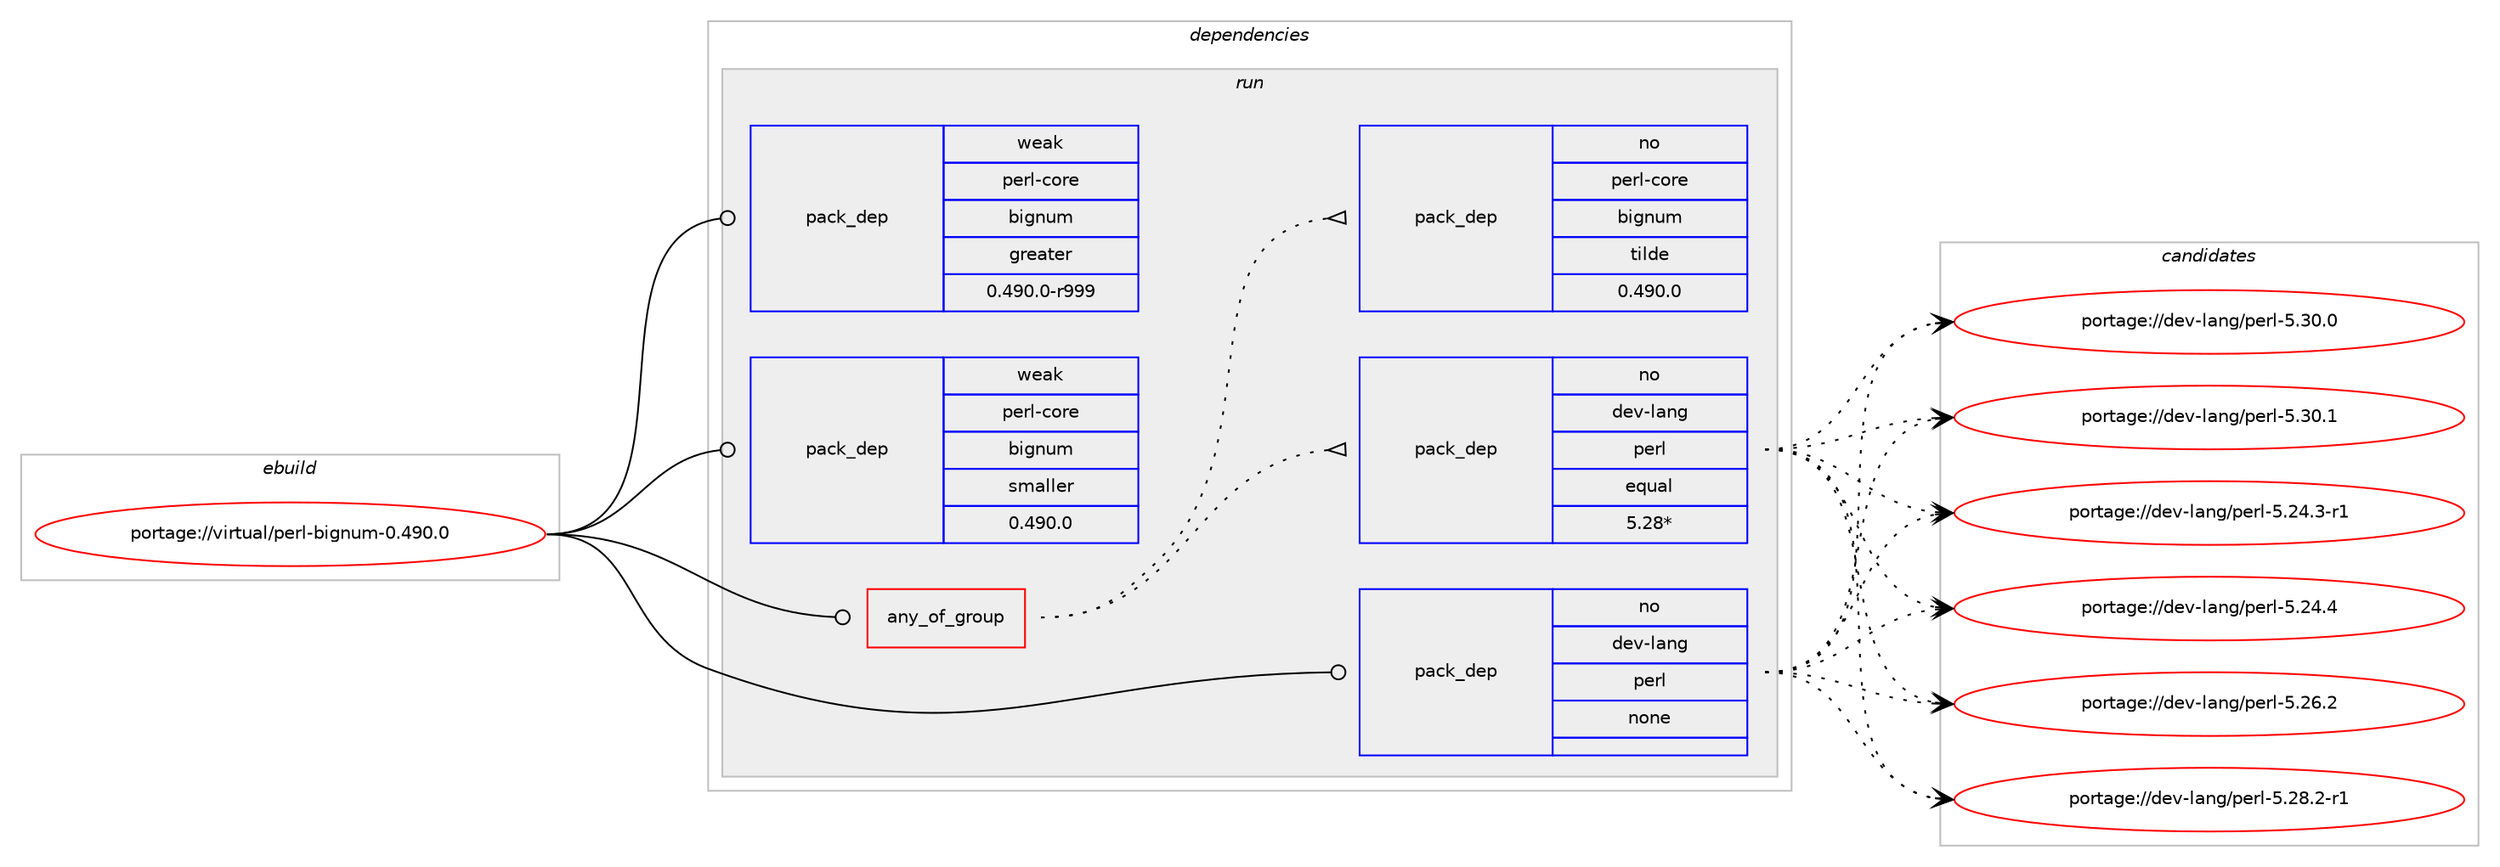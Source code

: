 digraph prolog {

# *************
# Graph options
# *************

newrank=true;
concentrate=true;
compound=true;
graph [rankdir=LR,fontname=Helvetica,fontsize=10,ranksep=1.5];#, ranksep=2.5, nodesep=0.2];
edge  [arrowhead=vee];
node  [fontname=Helvetica,fontsize=10];

# **********
# The ebuild
# **********

subgraph cluster_leftcol {
color=gray;
rank=same;
label=<<i>ebuild</i>>;
id [label="portage://virtual/perl-bignum-0.490.0", color=red, width=4, href="../virtual/perl-bignum-0.490.0.svg"];
}

# ****************
# The dependencies
# ****************

subgraph cluster_midcol {
color=gray;
label=<<i>dependencies</i>>;
subgraph cluster_compile {
fillcolor="#eeeeee";
style=filled;
label=<<i>compile</i>>;
}
subgraph cluster_compileandrun {
fillcolor="#eeeeee";
style=filled;
label=<<i>compile and run</i>>;
}
subgraph cluster_run {
fillcolor="#eeeeee";
style=filled;
label=<<i>run</i>>;
subgraph any7383 {
dependency435579 [label=<<TABLE BORDER="0" CELLBORDER="1" CELLSPACING="0" CELLPADDING="4"><TR><TD CELLPADDING="10">any_of_group</TD></TR></TABLE>>, shape=none, color=red];subgraph pack322952 {
dependency435580 [label=<<TABLE BORDER="0" CELLBORDER="1" CELLSPACING="0" CELLPADDING="4" WIDTH="220"><TR><TD ROWSPAN="6" CELLPADDING="30">pack_dep</TD></TR><TR><TD WIDTH="110">no</TD></TR><TR><TD>dev-lang</TD></TR><TR><TD>perl</TD></TR><TR><TD>equal</TD></TR><TR><TD>5.28*</TD></TR></TABLE>>, shape=none, color=blue];
}
dependency435579:e -> dependency435580:w [weight=20,style="dotted",arrowhead="oinv"];
subgraph pack322953 {
dependency435581 [label=<<TABLE BORDER="0" CELLBORDER="1" CELLSPACING="0" CELLPADDING="4" WIDTH="220"><TR><TD ROWSPAN="6" CELLPADDING="30">pack_dep</TD></TR><TR><TD WIDTH="110">no</TD></TR><TR><TD>perl-core</TD></TR><TR><TD>bignum</TD></TR><TR><TD>tilde</TD></TR><TR><TD>0.490.0</TD></TR></TABLE>>, shape=none, color=blue];
}
dependency435579:e -> dependency435581:w [weight=20,style="dotted",arrowhead="oinv"];
}
id:e -> dependency435579:w [weight=20,style="solid",arrowhead="odot"];
subgraph pack322954 {
dependency435582 [label=<<TABLE BORDER="0" CELLBORDER="1" CELLSPACING="0" CELLPADDING="4" WIDTH="220"><TR><TD ROWSPAN="6" CELLPADDING="30">pack_dep</TD></TR><TR><TD WIDTH="110">no</TD></TR><TR><TD>dev-lang</TD></TR><TR><TD>perl</TD></TR><TR><TD>none</TD></TR><TR><TD></TD></TR></TABLE>>, shape=none, color=blue];
}
id:e -> dependency435582:w [weight=20,style="solid",arrowhead="odot"];
subgraph pack322955 {
dependency435583 [label=<<TABLE BORDER="0" CELLBORDER="1" CELLSPACING="0" CELLPADDING="4" WIDTH="220"><TR><TD ROWSPAN="6" CELLPADDING="30">pack_dep</TD></TR><TR><TD WIDTH="110">weak</TD></TR><TR><TD>perl-core</TD></TR><TR><TD>bignum</TD></TR><TR><TD>greater</TD></TR><TR><TD>0.490.0-r999</TD></TR></TABLE>>, shape=none, color=blue];
}
id:e -> dependency435583:w [weight=20,style="solid",arrowhead="odot"];
subgraph pack322956 {
dependency435584 [label=<<TABLE BORDER="0" CELLBORDER="1" CELLSPACING="0" CELLPADDING="4" WIDTH="220"><TR><TD ROWSPAN="6" CELLPADDING="30">pack_dep</TD></TR><TR><TD WIDTH="110">weak</TD></TR><TR><TD>perl-core</TD></TR><TR><TD>bignum</TD></TR><TR><TD>smaller</TD></TR><TR><TD>0.490.0</TD></TR></TABLE>>, shape=none, color=blue];
}
id:e -> dependency435584:w [weight=20,style="solid",arrowhead="odot"];
}
}

# **************
# The candidates
# **************

subgraph cluster_choices {
rank=same;
color=gray;
label=<<i>candidates</i>>;

subgraph choice322952 {
color=black;
nodesep=1;
choiceportage100101118451089711010347112101114108455346505246514511449 [label="portage://dev-lang/perl-5.24.3-r1", color=red, width=4,href="../dev-lang/perl-5.24.3-r1.svg"];
choiceportage10010111845108971101034711210111410845534650524652 [label="portage://dev-lang/perl-5.24.4", color=red, width=4,href="../dev-lang/perl-5.24.4.svg"];
choiceportage10010111845108971101034711210111410845534650544650 [label="portage://dev-lang/perl-5.26.2", color=red, width=4,href="../dev-lang/perl-5.26.2.svg"];
choiceportage100101118451089711010347112101114108455346505646504511449 [label="portage://dev-lang/perl-5.28.2-r1", color=red, width=4,href="../dev-lang/perl-5.28.2-r1.svg"];
choiceportage10010111845108971101034711210111410845534651484648 [label="portage://dev-lang/perl-5.30.0", color=red, width=4,href="../dev-lang/perl-5.30.0.svg"];
choiceportage10010111845108971101034711210111410845534651484649 [label="portage://dev-lang/perl-5.30.1", color=red, width=4,href="../dev-lang/perl-5.30.1.svg"];
dependency435580:e -> choiceportage100101118451089711010347112101114108455346505246514511449:w [style=dotted,weight="100"];
dependency435580:e -> choiceportage10010111845108971101034711210111410845534650524652:w [style=dotted,weight="100"];
dependency435580:e -> choiceportage10010111845108971101034711210111410845534650544650:w [style=dotted,weight="100"];
dependency435580:e -> choiceportage100101118451089711010347112101114108455346505646504511449:w [style=dotted,weight="100"];
dependency435580:e -> choiceportage10010111845108971101034711210111410845534651484648:w [style=dotted,weight="100"];
dependency435580:e -> choiceportage10010111845108971101034711210111410845534651484649:w [style=dotted,weight="100"];
}
subgraph choice322953 {
color=black;
nodesep=1;
}
subgraph choice322954 {
color=black;
nodesep=1;
choiceportage100101118451089711010347112101114108455346505246514511449 [label="portage://dev-lang/perl-5.24.3-r1", color=red, width=4,href="../dev-lang/perl-5.24.3-r1.svg"];
choiceportage10010111845108971101034711210111410845534650524652 [label="portage://dev-lang/perl-5.24.4", color=red, width=4,href="../dev-lang/perl-5.24.4.svg"];
choiceportage10010111845108971101034711210111410845534650544650 [label="portage://dev-lang/perl-5.26.2", color=red, width=4,href="../dev-lang/perl-5.26.2.svg"];
choiceportage100101118451089711010347112101114108455346505646504511449 [label="portage://dev-lang/perl-5.28.2-r1", color=red, width=4,href="../dev-lang/perl-5.28.2-r1.svg"];
choiceportage10010111845108971101034711210111410845534651484648 [label="portage://dev-lang/perl-5.30.0", color=red, width=4,href="../dev-lang/perl-5.30.0.svg"];
choiceportage10010111845108971101034711210111410845534651484649 [label="portage://dev-lang/perl-5.30.1", color=red, width=4,href="../dev-lang/perl-5.30.1.svg"];
dependency435582:e -> choiceportage100101118451089711010347112101114108455346505246514511449:w [style=dotted,weight="100"];
dependency435582:e -> choiceportage10010111845108971101034711210111410845534650524652:w [style=dotted,weight="100"];
dependency435582:e -> choiceportage10010111845108971101034711210111410845534650544650:w [style=dotted,weight="100"];
dependency435582:e -> choiceportage100101118451089711010347112101114108455346505646504511449:w [style=dotted,weight="100"];
dependency435582:e -> choiceportage10010111845108971101034711210111410845534651484648:w [style=dotted,weight="100"];
dependency435582:e -> choiceportage10010111845108971101034711210111410845534651484649:w [style=dotted,weight="100"];
}
subgraph choice322955 {
color=black;
nodesep=1;
}
subgraph choice322956 {
color=black;
nodesep=1;
}
}

}
